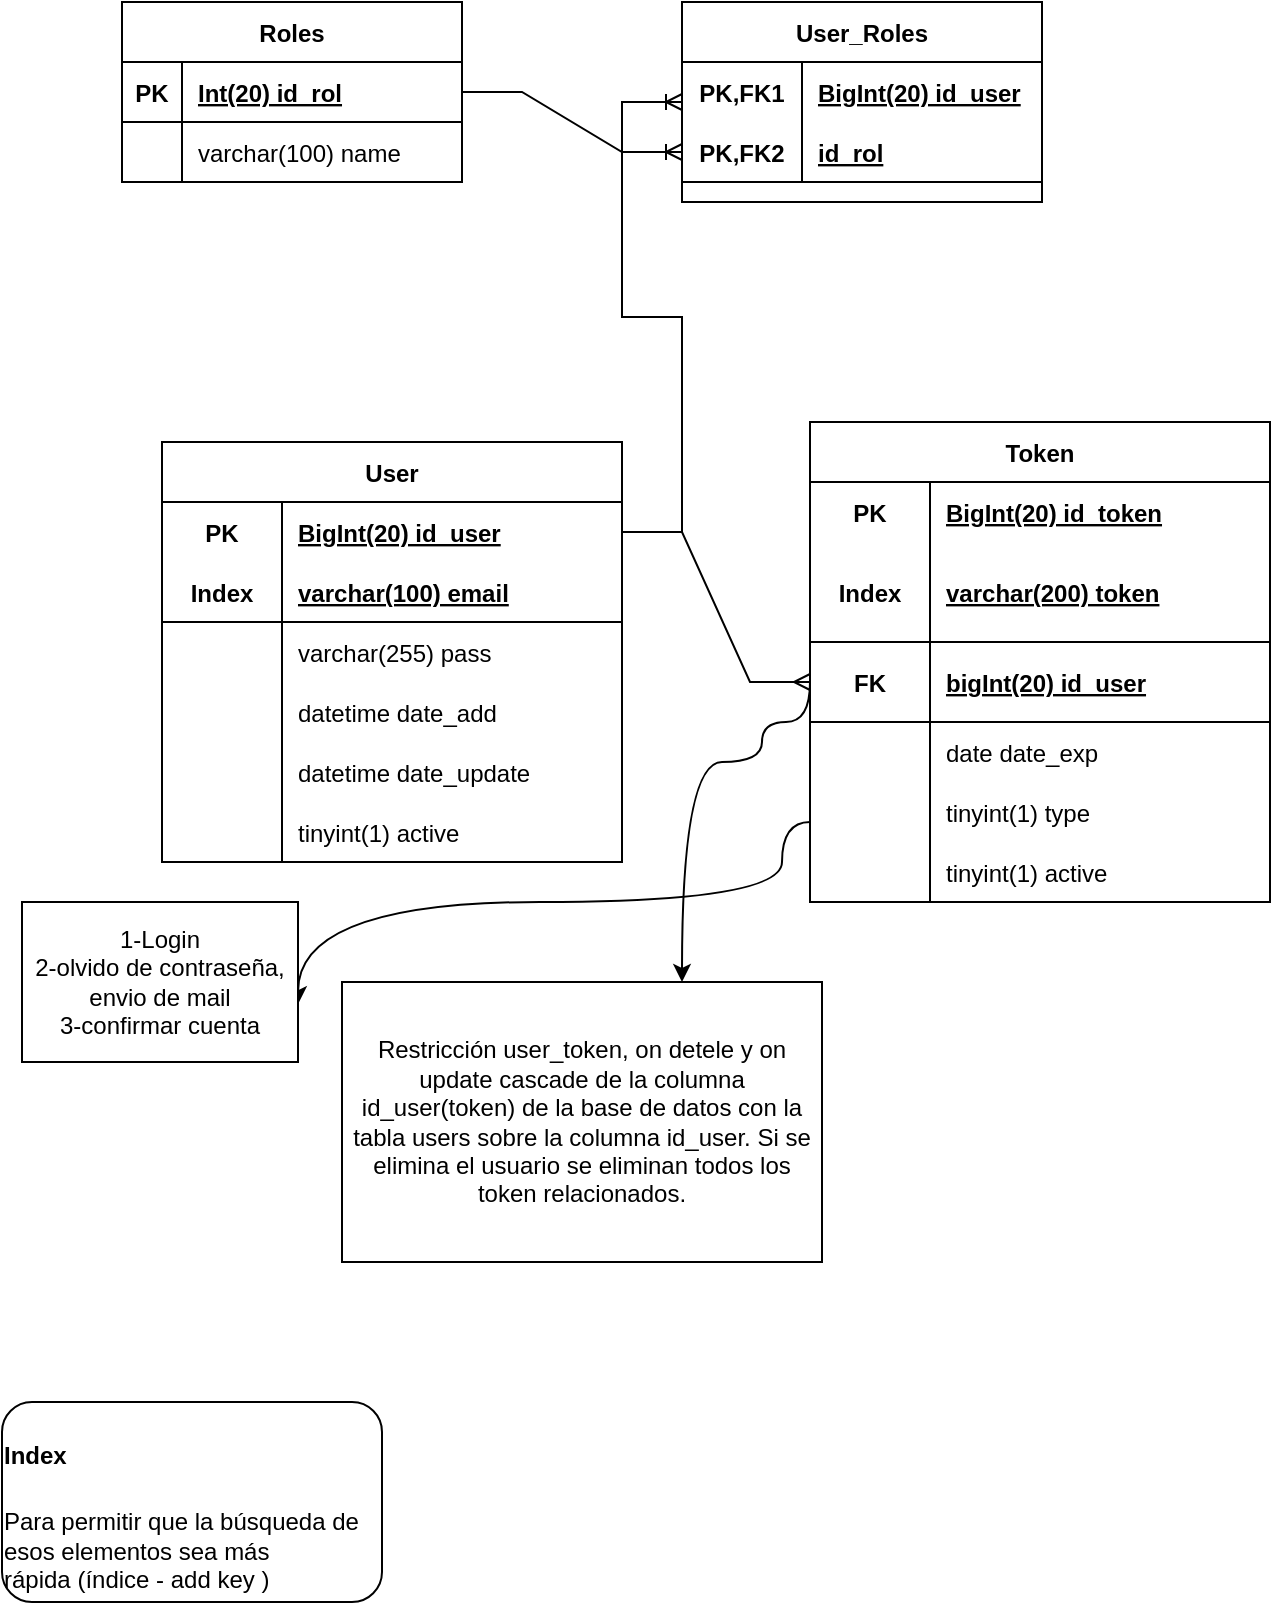 <mxfile version="15.4.0" type="device"><diagram id="pSnXfoOCE_OVMd1hZphz" name="Página-1"><mxGraphModel dx="768" dy="482" grid="1" gridSize="10" guides="1" tooltips="1" connect="1" arrows="1" fold="1" page="1" pageScale="1" pageWidth="583" pageHeight="827" math="0" shadow="0"><root><mxCell id="0"/><mxCell id="1" parent="0"/><mxCell id="ktPA_8-1dFrXCUiU2tz8-12" value="User" style="shape=table;startSize=30;container=1;collapsible=1;childLayout=tableLayout;fixedRows=1;rowLines=0;fontStyle=1;align=center;resizeLast=1;" parent="1" vertex="1"><mxGeometry x="90" y="230" width="230" height="210" as="geometry"/></mxCell><mxCell id="ktPA_8-1dFrXCUiU2tz8-13" value="" style="shape=partialRectangle;collapsible=0;dropTarget=0;pointerEvents=0;fillColor=none;top=0;left=0;bottom=0;right=0;points=[[0,0.5],[1,0.5]];portConstraint=eastwest;" parent="ktPA_8-1dFrXCUiU2tz8-12" vertex="1"><mxGeometry y="30" width="230" height="30" as="geometry"/></mxCell><mxCell id="ktPA_8-1dFrXCUiU2tz8-14" value="PK" style="shape=partialRectangle;connectable=0;fillColor=none;top=0;left=0;bottom=0;right=0;fontStyle=1;overflow=hidden;" parent="ktPA_8-1dFrXCUiU2tz8-13" vertex="1"><mxGeometry width="60" height="30" as="geometry"><mxRectangle width="60" height="30" as="alternateBounds"/></mxGeometry></mxCell><mxCell id="ktPA_8-1dFrXCUiU2tz8-15" value="BigInt(20) id_user" style="shape=partialRectangle;connectable=0;fillColor=none;top=0;left=0;bottom=0;right=0;align=left;spacingLeft=6;fontStyle=5;overflow=hidden;" parent="ktPA_8-1dFrXCUiU2tz8-13" vertex="1"><mxGeometry x="60" width="170" height="30" as="geometry"><mxRectangle width="170" height="30" as="alternateBounds"/></mxGeometry></mxCell><mxCell id="ktPA_8-1dFrXCUiU2tz8-16" value="" style="shape=partialRectangle;collapsible=0;dropTarget=0;pointerEvents=0;fillColor=none;top=0;left=0;bottom=1;right=0;points=[[0,0.5],[1,0.5]];portConstraint=eastwest;" parent="ktPA_8-1dFrXCUiU2tz8-12" vertex="1"><mxGeometry y="60" width="230" height="30" as="geometry"/></mxCell><mxCell id="ktPA_8-1dFrXCUiU2tz8-17" value="Index" style="shape=partialRectangle;connectable=0;fillColor=none;top=0;left=0;bottom=0;right=0;fontStyle=1;overflow=hidden;" parent="ktPA_8-1dFrXCUiU2tz8-16" vertex="1"><mxGeometry width="60" height="30" as="geometry"><mxRectangle width="60" height="30" as="alternateBounds"/></mxGeometry></mxCell><mxCell id="ktPA_8-1dFrXCUiU2tz8-18" value="varchar(100) email" style="shape=partialRectangle;connectable=0;fillColor=none;top=0;left=0;bottom=0;right=0;align=left;spacingLeft=6;fontStyle=5;overflow=hidden;" parent="ktPA_8-1dFrXCUiU2tz8-16" vertex="1"><mxGeometry x="60" width="170" height="30" as="geometry"><mxRectangle width="170" height="30" as="alternateBounds"/></mxGeometry></mxCell><mxCell id="ktPA_8-1dFrXCUiU2tz8-19" value="" style="shape=partialRectangle;collapsible=0;dropTarget=0;pointerEvents=0;fillColor=none;top=0;left=0;bottom=0;right=0;points=[[0,0.5],[1,0.5]];portConstraint=eastwest;" parent="ktPA_8-1dFrXCUiU2tz8-12" vertex="1"><mxGeometry y="90" width="230" height="30" as="geometry"/></mxCell><mxCell id="ktPA_8-1dFrXCUiU2tz8-20" value="" style="shape=partialRectangle;connectable=0;fillColor=none;top=0;left=0;bottom=0;right=0;editable=1;overflow=hidden;" parent="ktPA_8-1dFrXCUiU2tz8-19" vertex="1"><mxGeometry width="60" height="30" as="geometry"><mxRectangle width="60" height="30" as="alternateBounds"/></mxGeometry></mxCell><mxCell id="ktPA_8-1dFrXCUiU2tz8-21" value="varchar(255) pass" style="shape=partialRectangle;connectable=0;fillColor=none;top=0;left=0;bottom=0;right=0;align=left;spacingLeft=6;overflow=hidden;" parent="ktPA_8-1dFrXCUiU2tz8-19" vertex="1"><mxGeometry x="60" width="170" height="30" as="geometry"><mxRectangle width="170" height="30" as="alternateBounds"/></mxGeometry></mxCell><mxCell id="ktPA_8-1dFrXCUiU2tz8-22" value="" style="shape=partialRectangle;collapsible=0;dropTarget=0;pointerEvents=0;fillColor=none;top=0;left=0;bottom=0;right=0;points=[[0,0.5],[1,0.5]];portConstraint=eastwest;" parent="ktPA_8-1dFrXCUiU2tz8-12" vertex="1"><mxGeometry y="120" width="230" height="30" as="geometry"/></mxCell><mxCell id="ktPA_8-1dFrXCUiU2tz8-23" value="" style="shape=partialRectangle;connectable=0;fillColor=none;top=0;left=0;bottom=0;right=0;editable=1;overflow=hidden;" parent="ktPA_8-1dFrXCUiU2tz8-22" vertex="1"><mxGeometry width="60" height="30" as="geometry"><mxRectangle width="60" height="30" as="alternateBounds"/></mxGeometry></mxCell><mxCell id="ktPA_8-1dFrXCUiU2tz8-24" value="datetime date_add" style="shape=partialRectangle;connectable=0;fillColor=none;top=0;left=0;bottom=0;right=0;align=left;spacingLeft=6;overflow=hidden;" parent="ktPA_8-1dFrXCUiU2tz8-22" vertex="1"><mxGeometry x="60" width="170" height="30" as="geometry"><mxRectangle width="170" height="30" as="alternateBounds"/></mxGeometry></mxCell><mxCell id="ktPA_8-1dFrXCUiU2tz8-25" value="" style="shape=partialRectangle;collapsible=0;dropTarget=0;pointerEvents=0;fillColor=none;top=0;left=0;bottom=0;right=0;points=[[0,0.5],[1,0.5]];portConstraint=eastwest;" parent="ktPA_8-1dFrXCUiU2tz8-12" vertex="1"><mxGeometry y="150" width="230" height="30" as="geometry"/></mxCell><mxCell id="ktPA_8-1dFrXCUiU2tz8-26" value="" style="shape=partialRectangle;connectable=0;fillColor=none;top=0;left=0;bottom=0;right=0;editable=1;overflow=hidden;" parent="ktPA_8-1dFrXCUiU2tz8-25" vertex="1"><mxGeometry width="60" height="30" as="geometry"><mxRectangle width="60" height="30" as="alternateBounds"/></mxGeometry></mxCell><mxCell id="ktPA_8-1dFrXCUiU2tz8-27" value="datetime date_update" style="shape=partialRectangle;connectable=0;fillColor=none;top=0;left=0;bottom=0;right=0;align=left;spacingLeft=6;overflow=hidden;" parent="ktPA_8-1dFrXCUiU2tz8-25" vertex="1"><mxGeometry x="60" width="170" height="30" as="geometry"><mxRectangle width="170" height="30" as="alternateBounds"/></mxGeometry></mxCell><mxCell id="ktPA_8-1dFrXCUiU2tz8-43" value="" style="shape=partialRectangle;collapsible=0;dropTarget=0;pointerEvents=0;fillColor=none;top=0;left=0;bottom=0;right=0;points=[[0,0.5],[1,0.5]];portConstraint=eastwest;" parent="ktPA_8-1dFrXCUiU2tz8-12" vertex="1"><mxGeometry y="180" width="230" height="30" as="geometry"/></mxCell><mxCell id="ktPA_8-1dFrXCUiU2tz8-44" value="" style="shape=partialRectangle;connectable=0;fillColor=none;top=0;left=0;bottom=0;right=0;editable=1;overflow=hidden;" parent="ktPA_8-1dFrXCUiU2tz8-43" vertex="1"><mxGeometry width="60" height="30" as="geometry"><mxRectangle width="60" height="30" as="alternateBounds"/></mxGeometry></mxCell><mxCell id="ktPA_8-1dFrXCUiU2tz8-45" value="tinyint(1) active" style="shape=partialRectangle;connectable=0;fillColor=none;top=0;left=0;bottom=0;right=0;align=left;spacingLeft=6;overflow=hidden;" parent="ktPA_8-1dFrXCUiU2tz8-43" vertex="1"><mxGeometry x="60" width="170" height="30" as="geometry"><mxRectangle width="170" height="30" as="alternateBounds"/></mxGeometry></mxCell><mxCell id="sQ-A8X_ZuX7Fye4m_Rut-1" value="Token" style="shape=table;startSize=30;container=1;collapsible=1;childLayout=tableLayout;fixedRows=1;rowLines=0;fontStyle=1;align=center;resizeLast=1;" parent="1" vertex="1"><mxGeometry x="414" y="220" width="230" height="240" as="geometry"/></mxCell><mxCell id="sQ-A8X_ZuX7Fye4m_Rut-2" value="" style="shape=partialRectangle;collapsible=0;dropTarget=0;pointerEvents=0;fillColor=none;top=0;left=0;bottom=0;right=0;points=[[0,0.5],[1,0.5]];portConstraint=eastwest;" parent="sQ-A8X_ZuX7Fye4m_Rut-1" vertex="1"><mxGeometry y="30" width="230" height="30" as="geometry"/></mxCell><mxCell id="sQ-A8X_ZuX7Fye4m_Rut-3" value="PK" style="shape=partialRectangle;connectable=0;fillColor=none;top=0;left=0;bottom=0;right=0;fontStyle=1;overflow=hidden;" parent="sQ-A8X_ZuX7Fye4m_Rut-2" vertex="1"><mxGeometry width="60" height="30" as="geometry"><mxRectangle width="60" height="30" as="alternateBounds"/></mxGeometry></mxCell><mxCell id="sQ-A8X_ZuX7Fye4m_Rut-4" value="BigInt(20) id_token" style="shape=partialRectangle;connectable=0;fillColor=none;top=0;left=0;bottom=0;right=0;align=left;spacingLeft=6;fontStyle=5;overflow=hidden;" parent="sQ-A8X_ZuX7Fye4m_Rut-2" vertex="1"><mxGeometry x="60" width="170" height="30" as="geometry"><mxRectangle width="170" height="30" as="alternateBounds"/></mxGeometry></mxCell><mxCell id="sQ-A8X_ZuX7Fye4m_Rut-47" value="" style="shape=partialRectangle;collapsible=0;dropTarget=0;pointerEvents=0;fillColor=none;top=0;left=0;bottom=1;right=0;points=[[0,0.5],[1,0.5]];portConstraint=eastwest;" parent="sQ-A8X_ZuX7Fye4m_Rut-1" vertex="1"><mxGeometry y="60" width="230" height="50" as="geometry"/></mxCell><mxCell id="sQ-A8X_ZuX7Fye4m_Rut-48" value="Index" style="shape=partialRectangle;connectable=0;fillColor=none;top=0;left=0;bottom=0;right=0;fontStyle=1;overflow=hidden;" parent="sQ-A8X_ZuX7Fye4m_Rut-47" vertex="1"><mxGeometry width="60" height="50" as="geometry"><mxRectangle width="60" height="50" as="alternateBounds"/></mxGeometry></mxCell><mxCell id="sQ-A8X_ZuX7Fye4m_Rut-49" value="varchar(200) token" style="shape=partialRectangle;connectable=0;fillColor=none;top=0;left=0;bottom=0;right=0;align=left;spacingLeft=6;fontStyle=5;overflow=hidden;" parent="sQ-A8X_ZuX7Fye4m_Rut-47" vertex="1"><mxGeometry x="60" width="170" height="50" as="geometry"><mxRectangle width="170" height="50" as="alternateBounds"/></mxGeometry></mxCell><mxCell id="sQ-A8X_ZuX7Fye4m_Rut-5" value="" style="shape=partialRectangle;collapsible=0;dropTarget=0;pointerEvents=0;fillColor=none;top=0;left=0;bottom=1;right=0;points=[[0,0.5],[1,0.5]];portConstraint=eastwest;" parent="sQ-A8X_ZuX7Fye4m_Rut-1" vertex="1"><mxGeometry y="110" width="230" height="40" as="geometry"/></mxCell><mxCell id="sQ-A8X_ZuX7Fye4m_Rut-6" value="FK" style="shape=partialRectangle;connectable=0;fillColor=none;top=0;left=0;bottom=0;right=0;fontStyle=1;overflow=hidden;" parent="sQ-A8X_ZuX7Fye4m_Rut-5" vertex="1"><mxGeometry width="60" height="40" as="geometry"><mxRectangle width="60" height="40" as="alternateBounds"/></mxGeometry></mxCell><mxCell id="sQ-A8X_ZuX7Fye4m_Rut-7" value="bigInt(20) id_user" style="shape=partialRectangle;connectable=0;fillColor=none;top=0;left=0;bottom=0;right=0;align=left;spacingLeft=6;fontStyle=5;overflow=hidden;" parent="sQ-A8X_ZuX7Fye4m_Rut-5" vertex="1"><mxGeometry x="60" width="170" height="40" as="geometry"><mxRectangle width="170" height="40" as="alternateBounds"/></mxGeometry></mxCell><mxCell id="sQ-A8X_ZuX7Fye4m_Rut-8" value="" style="shape=partialRectangle;collapsible=0;dropTarget=0;pointerEvents=0;fillColor=none;top=0;left=0;bottom=0;right=0;points=[[0,0.5],[1,0.5]];portConstraint=eastwest;" parent="sQ-A8X_ZuX7Fye4m_Rut-1" vertex="1"><mxGeometry y="150" width="230" height="30" as="geometry"/></mxCell><mxCell id="sQ-A8X_ZuX7Fye4m_Rut-9" value="" style="shape=partialRectangle;connectable=0;fillColor=none;top=0;left=0;bottom=0;right=0;editable=1;overflow=hidden;" parent="sQ-A8X_ZuX7Fye4m_Rut-8" vertex="1"><mxGeometry width="60" height="30" as="geometry"><mxRectangle width="60" height="30" as="alternateBounds"/></mxGeometry></mxCell><mxCell id="sQ-A8X_ZuX7Fye4m_Rut-10" value="date date_exp" style="shape=partialRectangle;connectable=0;fillColor=none;top=0;left=0;bottom=0;right=0;align=left;spacingLeft=6;overflow=hidden;" parent="sQ-A8X_ZuX7Fye4m_Rut-8" vertex="1"><mxGeometry x="60" width="170" height="30" as="geometry"><mxRectangle width="170" height="30" as="alternateBounds"/></mxGeometry></mxCell><mxCell id="sQ-A8X_ZuX7Fye4m_Rut-11" value="" style="shape=partialRectangle;collapsible=0;dropTarget=0;pointerEvents=0;fillColor=none;top=0;left=0;bottom=0;right=0;points=[[0,0.5],[1,0.5]];portConstraint=eastwest;" parent="sQ-A8X_ZuX7Fye4m_Rut-1" vertex="1"><mxGeometry y="180" width="230" height="30" as="geometry"/></mxCell><mxCell id="sQ-A8X_ZuX7Fye4m_Rut-12" value="" style="shape=partialRectangle;connectable=0;fillColor=none;top=0;left=0;bottom=0;right=0;editable=1;overflow=hidden;" parent="sQ-A8X_ZuX7Fye4m_Rut-11" vertex="1"><mxGeometry width="60" height="30" as="geometry"><mxRectangle width="60" height="30" as="alternateBounds"/></mxGeometry></mxCell><mxCell id="sQ-A8X_ZuX7Fye4m_Rut-13" value="tinyint(1) type" style="shape=partialRectangle;connectable=0;fillColor=none;top=0;left=0;bottom=0;right=0;align=left;spacingLeft=6;overflow=hidden;" parent="sQ-A8X_ZuX7Fye4m_Rut-11" vertex="1"><mxGeometry x="60" width="170" height="30" as="geometry"><mxRectangle width="170" height="30" as="alternateBounds"/></mxGeometry></mxCell><mxCell id="sQ-A8X_ZuX7Fye4m_Rut-17" value="" style="shape=partialRectangle;collapsible=0;dropTarget=0;pointerEvents=0;fillColor=none;top=0;left=0;bottom=0;right=0;points=[[0,0.5],[1,0.5]];portConstraint=eastwest;" parent="sQ-A8X_ZuX7Fye4m_Rut-1" vertex="1"><mxGeometry y="210" width="230" height="30" as="geometry"/></mxCell><mxCell id="sQ-A8X_ZuX7Fye4m_Rut-18" value="" style="shape=partialRectangle;connectable=0;fillColor=none;top=0;left=0;bottom=0;right=0;editable=1;overflow=hidden;" parent="sQ-A8X_ZuX7Fye4m_Rut-17" vertex="1"><mxGeometry width="60" height="30" as="geometry"><mxRectangle width="60" height="30" as="alternateBounds"/></mxGeometry></mxCell><mxCell id="sQ-A8X_ZuX7Fye4m_Rut-19" value="tinyint(1) active" style="shape=partialRectangle;connectable=0;fillColor=none;top=0;left=0;bottom=0;right=0;align=left;spacingLeft=6;overflow=hidden;" parent="sQ-A8X_ZuX7Fye4m_Rut-17" vertex="1"><mxGeometry x="60" width="170" height="30" as="geometry"><mxRectangle width="170" height="30" as="alternateBounds"/></mxGeometry></mxCell><mxCell id="sQ-A8X_ZuX7Fye4m_Rut-50" value="" style="edgeStyle=entityRelationEdgeStyle;fontSize=12;html=1;endArrow=ERmany;rounded=0;entryX=0;entryY=0.5;entryDx=0;entryDy=0;exitX=1;exitY=0.5;exitDx=0;exitDy=0;" parent="1" source="ktPA_8-1dFrXCUiU2tz8-13" target="sQ-A8X_ZuX7Fye4m_Rut-5" edge="1"><mxGeometry width="100" height="100" relative="1" as="geometry"><mxPoint x="340" y="400" as="sourcePoint"/><mxPoint x="440" y="300" as="targetPoint"/></mxGeometry></mxCell><mxCell id="sQ-A8X_ZuX7Fye4m_Rut-51" value="&lt;p style=&quot;line-height: 40%&quot;&gt;&lt;/p&gt;&lt;h1 style=&quot;text-align: left&quot;&gt;&lt;font style=&quot;font-size: 12px&quot;&gt;Index&lt;/font&gt;&lt;/h1&gt;&lt;p style=&quot;text-align: left&quot;&gt;&lt;font style=&quot;font-size: 12px ; line-height: 40%&quot;&gt;Para permitir que la búsqueda de esos elementos sea más rápida&amp;nbsp;&lt;/font&gt;&lt;span&gt;(índice - add key )&lt;/span&gt;&lt;/p&gt;&lt;p&gt;&lt;/p&gt;" style="rounded=1;whiteSpace=wrap;html=1;" parent="1" vertex="1"><mxGeometry x="10" y="710" width="190" height="100" as="geometry"/></mxCell><mxCell id="sQ-A8X_ZuX7Fye4m_Rut-55" value="" style="curved=1;endArrow=classic;html=1;rounded=0;edgeStyle=orthogonalEdgeStyle;entryX=1;entryY=0.639;entryDx=0;entryDy=0;entryPerimeter=0;" parent="1" source="sQ-A8X_ZuX7Fye4m_Rut-11" target="sQ-A8X_ZuX7Fye4m_Rut-57" edge="1"><mxGeometry width="50" height="50" relative="1" as="geometry"><mxPoint x="350" y="420" as="sourcePoint"/><mxPoint x="370" y="560" as="targetPoint"/><Array as="points"><mxPoint x="400" y="420"/><mxPoint x="400" y="460"/><mxPoint x="158" y="460"/></Array></mxGeometry></mxCell><mxCell id="sQ-A8X_ZuX7Fye4m_Rut-57" value="1-Login&lt;br&gt;2-olvido de contraseña, envio de mail&lt;br&gt;3-confirmar cuenta" style="rounded=0;whiteSpace=wrap;html=1;" parent="1" vertex="1"><mxGeometry x="20" y="460" width="138" height="80" as="geometry"/></mxCell><mxCell id="sQ-A8X_ZuX7Fye4m_Rut-59" value="" style="curved=1;endArrow=classic;html=1;rounded=0;edgeStyle=orthogonalEdgeStyle;exitX=0;exitY=0.5;exitDx=0;exitDy=0;" parent="1" source="sQ-A8X_ZuX7Fye4m_Rut-5" target="sQ-A8X_ZuX7Fye4m_Rut-60" edge="1"><mxGeometry width="50" height="50" relative="1" as="geometry"><mxPoint x="380" y="370" as="sourcePoint"/><mxPoint x="414" y="530" as="targetPoint"/><Array as="points"><mxPoint x="414" y="370"/><mxPoint x="390" y="370"/><mxPoint x="390" y="390"/><mxPoint x="350" y="390"/></Array></mxGeometry></mxCell><mxCell id="sQ-A8X_ZuX7Fye4m_Rut-60" value="Restricción user_token, on detele y on update cascade de la columna id_user(token) de la base de datos con la tabla users sobre la columna id_user. Si se elimina el usuario se eliminan todos los token relacionados." style="rounded=0;whiteSpace=wrap;html=1;" parent="1" vertex="1"><mxGeometry x="180" y="500" width="240" height="140" as="geometry"/></mxCell><mxCell id="JhmAGcUBMFAtfFZW6bQu-1" value="Roles" style="shape=table;startSize=30;container=1;collapsible=1;childLayout=tableLayout;fixedRows=1;rowLines=0;fontStyle=1;align=center;resizeLast=1;" parent="1" vertex="1"><mxGeometry x="70" y="10" width="170" height="90" as="geometry"/></mxCell><mxCell id="JhmAGcUBMFAtfFZW6bQu-2" value="" style="shape=partialRectangle;collapsible=0;dropTarget=0;pointerEvents=0;fillColor=none;top=0;left=0;bottom=1;right=0;points=[[0,0.5],[1,0.5]];portConstraint=eastwest;" parent="JhmAGcUBMFAtfFZW6bQu-1" vertex="1"><mxGeometry y="30" width="170" height="30" as="geometry"/></mxCell><mxCell id="JhmAGcUBMFAtfFZW6bQu-3" value="PK" style="shape=partialRectangle;connectable=0;fillColor=none;top=0;left=0;bottom=0;right=0;fontStyle=1;overflow=hidden;" parent="JhmAGcUBMFAtfFZW6bQu-2" vertex="1"><mxGeometry width="30" height="30" as="geometry"><mxRectangle width="30" height="30" as="alternateBounds"/></mxGeometry></mxCell><mxCell id="JhmAGcUBMFAtfFZW6bQu-4" value="Int(20) id_rol" style="shape=partialRectangle;connectable=0;fillColor=none;top=0;left=0;bottom=0;right=0;align=left;spacingLeft=6;fontStyle=5;overflow=hidden;" parent="JhmAGcUBMFAtfFZW6bQu-2" vertex="1"><mxGeometry x="30" width="140" height="30" as="geometry"><mxRectangle width="140" height="30" as="alternateBounds"/></mxGeometry></mxCell><mxCell id="JhmAGcUBMFAtfFZW6bQu-5" value="" style="shape=partialRectangle;collapsible=0;dropTarget=0;pointerEvents=0;fillColor=none;top=0;left=0;bottom=0;right=0;points=[[0,0.5],[1,0.5]];portConstraint=eastwest;" parent="JhmAGcUBMFAtfFZW6bQu-1" vertex="1"><mxGeometry y="60" width="170" height="30" as="geometry"/></mxCell><mxCell id="JhmAGcUBMFAtfFZW6bQu-6" value="" style="shape=partialRectangle;connectable=0;fillColor=none;top=0;left=0;bottom=0;right=0;editable=1;overflow=hidden;" parent="JhmAGcUBMFAtfFZW6bQu-5" vertex="1"><mxGeometry width="30" height="30" as="geometry"><mxRectangle width="30" height="30" as="alternateBounds"/></mxGeometry></mxCell><mxCell id="JhmAGcUBMFAtfFZW6bQu-7" value="varchar(100) name" style="shape=partialRectangle;connectable=0;fillColor=none;top=0;left=0;bottom=0;right=0;align=left;spacingLeft=6;overflow=hidden;" parent="JhmAGcUBMFAtfFZW6bQu-5" vertex="1"><mxGeometry x="30" width="140" height="30" as="geometry"><mxRectangle width="140" height="30" as="alternateBounds"/></mxGeometry></mxCell><mxCell id="JhmAGcUBMFAtfFZW6bQu-14" value="User_Roles" style="shape=table;startSize=30;container=1;collapsible=1;childLayout=tableLayout;fixedRows=1;rowLines=0;fontStyle=1;align=center;resizeLast=1;" parent="1" vertex="1"><mxGeometry x="350" y="10" width="180" height="100" as="geometry"/></mxCell><mxCell id="JhmAGcUBMFAtfFZW6bQu-15" value="" style="shape=partialRectangle;collapsible=0;dropTarget=0;pointerEvents=0;fillColor=none;top=0;left=0;bottom=0;right=0;points=[[0,0.5],[1,0.5]];portConstraint=eastwest;" parent="JhmAGcUBMFAtfFZW6bQu-14" vertex="1"><mxGeometry y="30" width="180" height="30" as="geometry"/></mxCell><mxCell id="JhmAGcUBMFAtfFZW6bQu-16" value="PK,FK1" style="shape=partialRectangle;connectable=0;fillColor=none;top=0;left=0;bottom=0;right=0;fontStyle=1;overflow=hidden;" parent="JhmAGcUBMFAtfFZW6bQu-15" vertex="1"><mxGeometry width="60" height="30" as="geometry"><mxRectangle width="60" height="30" as="alternateBounds"/></mxGeometry></mxCell><mxCell id="JhmAGcUBMFAtfFZW6bQu-17" value="BigInt(20) id_user" style="shape=partialRectangle;connectable=0;fillColor=none;top=0;left=0;bottom=0;right=0;align=left;spacingLeft=6;fontStyle=5;overflow=hidden;" parent="JhmAGcUBMFAtfFZW6bQu-15" vertex="1"><mxGeometry x="60" width="120" height="30" as="geometry"><mxRectangle width="120" height="30" as="alternateBounds"/></mxGeometry></mxCell><mxCell id="JhmAGcUBMFAtfFZW6bQu-18" value="" style="shape=partialRectangle;collapsible=0;dropTarget=0;pointerEvents=0;fillColor=none;top=0;left=0;bottom=1;right=0;points=[[0,0.5],[1,0.5]];portConstraint=eastwest;" parent="JhmAGcUBMFAtfFZW6bQu-14" vertex="1"><mxGeometry y="60" width="180" height="30" as="geometry"/></mxCell><mxCell id="JhmAGcUBMFAtfFZW6bQu-19" value="PK,FK2" style="shape=partialRectangle;connectable=0;fillColor=none;top=0;left=0;bottom=0;right=0;fontStyle=1;overflow=hidden;" parent="JhmAGcUBMFAtfFZW6bQu-18" vertex="1"><mxGeometry width="60" height="30" as="geometry"><mxRectangle width="60" height="30" as="alternateBounds"/></mxGeometry></mxCell><mxCell id="JhmAGcUBMFAtfFZW6bQu-20" value="id_rol" style="shape=partialRectangle;connectable=0;fillColor=none;top=0;left=0;bottom=0;right=0;align=left;spacingLeft=6;fontStyle=5;overflow=hidden;" parent="JhmAGcUBMFAtfFZW6bQu-18" vertex="1"><mxGeometry x="60" width="120" height="30" as="geometry"><mxRectangle width="120" height="30" as="alternateBounds"/></mxGeometry></mxCell><mxCell id="0rs4oJxTFenPOZLoimjV-20" value="" style="edgeStyle=entityRelationEdgeStyle;fontSize=12;html=1;endArrow=ERoneToMany;rounded=0;exitX=1;exitY=0.5;exitDx=0;exitDy=0;entryX=0;entryY=0.5;entryDx=0;entryDy=0;" edge="1" parent="1" source="JhmAGcUBMFAtfFZW6bQu-2" target="JhmAGcUBMFAtfFZW6bQu-18"><mxGeometry width="100" height="100" relative="1" as="geometry"><mxPoint x="340" y="200" as="sourcePoint"/><mxPoint x="440" y="100" as="targetPoint"/></mxGeometry></mxCell><mxCell id="0rs4oJxTFenPOZLoimjV-22" value="" style="edgeStyle=entityRelationEdgeStyle;fontSize=12;html=1;endArrow=ERoneToMany;rounded=0;exitX=1;exitY=0.5;exitDx=0;exitDy=0;" edge="1" parent="1" source="ktPA_8-1dFrXCUiU2tz8-13"><mxGeometry width="100" height="100" relative="1" as="geometry"><mxPoint x="330" y="270" as="sourcePoint"/><mxPoint x="350" y="60" as="targetPoint"/></mxGeometry></mxCell></root></mxGraphModel></diagram></mxfile>